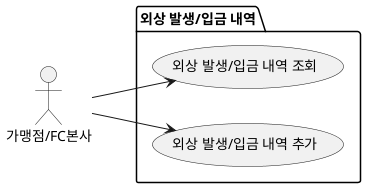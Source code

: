 @startuml Sample Usecase

left to right direction

actor "가맹점/FC본사" as store

package "외상 발생/입금 내역"{
  usecase "외상 발생/입금 내역 조회" AS UG10
  usecase "외상 발생/입금 내역 추가" AS UG11
}

store --> UG10
store --> UG11
@enduml